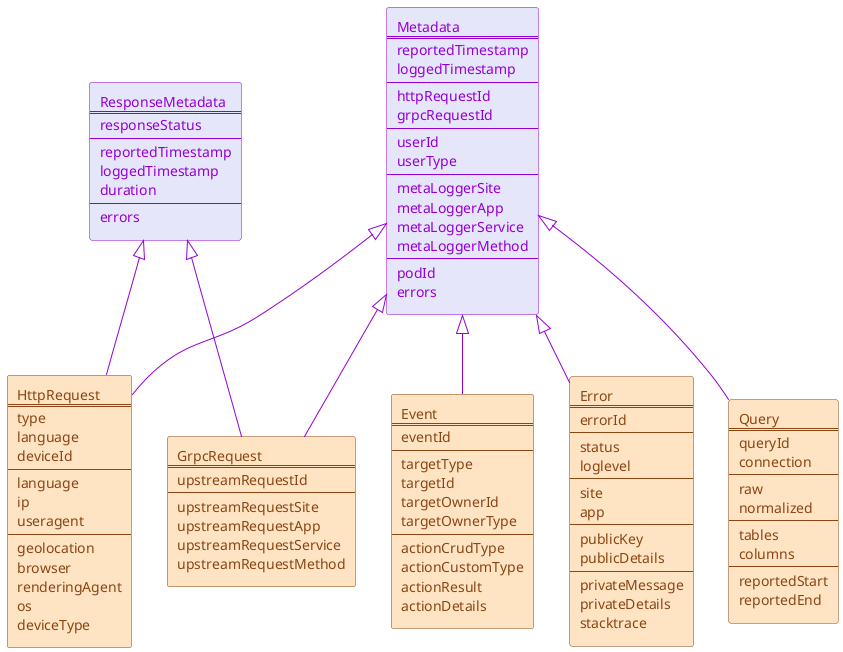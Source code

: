 @startuml
' ********************************************* STYLE **********************************************
<style>
agent {
  BackgroundColor lavender
  LineColor darkviolet
  FontColor darkviolet
}
rectangle {
  BackgroundColor bisque
  LineColor saddlebrown
  FontColor saddlebrown
}
</style>

' ******************************************** OBJECTS *********************************************
agent metadata[
  Metadata
  ====
  reportedTimestamp
  loggedTimestamp
  ----
  httpRequestId
  grpcRequestId
  ----
  userId
  userType
  ----
  metaLoggerSite
  metaLoggerApp
  metaLoggerService
  metaLoggerMethod
  ----
  podId
  errors
]

agent response [
  ResponseMetadata
  ====
  responseStatus
  ----
  reportedTimestamp
  loggedTimestamp
  duration
  ----
  errors
]

rectangle event [
  Event
  ====
  eventId
  ----
  targetType
  targetId
  targetOwnerId
  targetOwnerType
  ----
  actionCrudType
  actionCustomType
  actionResult
  actionDetails
]
rectangle grpc_request [
  GrpcRequest
  ====
  upstreamRequestId
  ----
  upstreamRequestSite
  upstreamRequestApp
  upstreamRequestService
  upstreamRequestMethod
]
rectangle http_request [
  HttpRequest
  ====
  type
  language
  deviceId
  ----
  language
  ip
  useragent
  ----
  geolocation
  browser
  renderingAgent
  os
  deviceType
]

rectangle error [
  Error
  ====
  errorId
  ----
  status
  loglevel
  ----
  site
  app
  ----
  publicKey
  publicDetails
  ----
  privateMessage
  privateDetails
  stacktrace
]
rectangle query [
  Query
  ====
  queryId
  connection
  ----
  raw
  normalized
  ----
  tables
  columns
  ----
  reportedStart
  reportedEnd
]

' ******************************************* RELATIONS ********************************************
metadata ^-- event        #darkviolet;text:darkviolet
metadata ^-- grpc_request #darkviolet;text:darkviolet
metadata ^-- http_request #darkviolet;text:darkviolet
metadata ^-- query        #darkviolet;text:darkviolet
metadata ^-- error        #darkviolet;text:darkviolet

response ^-- grpc_request #darkviolet;text:darkviolet
response ^-- http_request #darkviolet;text:darkviolet

@enduml